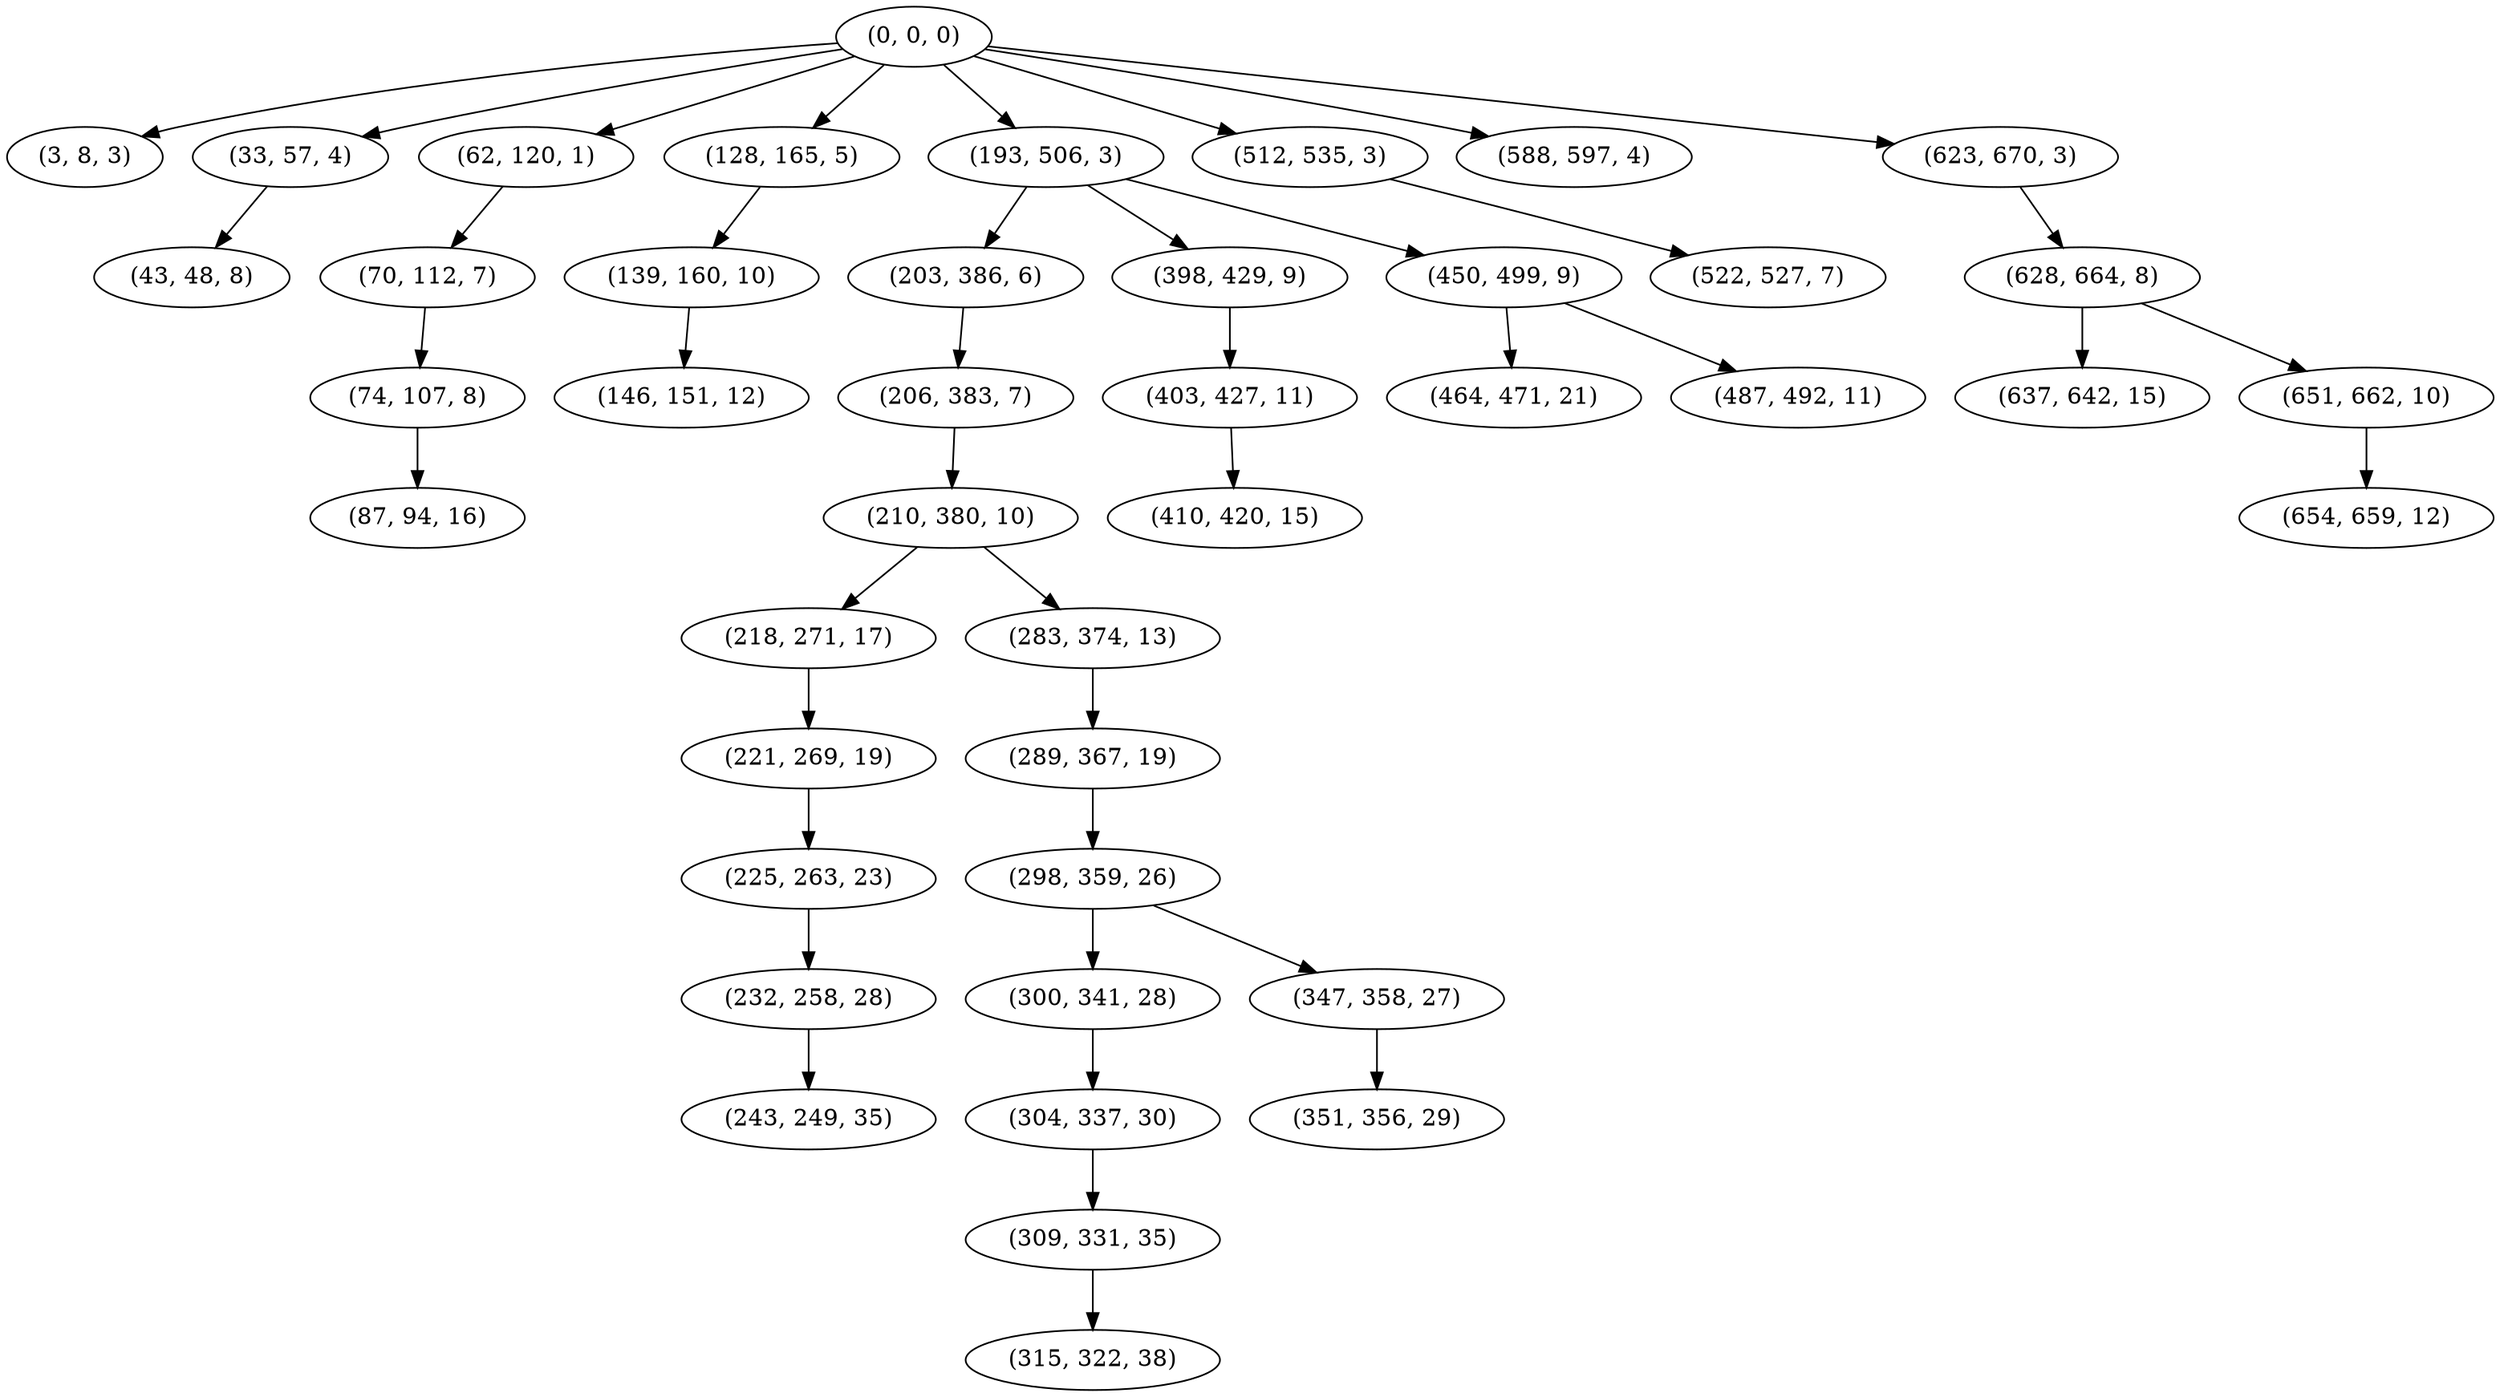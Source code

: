 digraph tree {
    "(0, 0, 0)";
    "(3, 8, 3)";
    "(33, 57, 4)";
    "(43, 48, 8)";
    "(62, 120, 1)";
    "(70, 112, 7)";
    "(74, 107, 8)";
    "(87, 94, 16)";
    "(128, 165, 5)";
    "(139, 160, 10)";
    "(146, 151, 12)";
    "(193, 506, 3)";
    "(203, 386, 6)";
    "(206, 383, 7)";
    "(210, 380, 10)";
    "(218, 271, 17)";
    "(221, 269, 19)";
    "(225, 263, 23)";
    "(232, 258, 28)";
    "(243, 249, 35)";
    "(283, 374, 13)";
    "(289, 367, 19)";
    "(298, 359, 26)";
    "(300, 341, 28)";
    "(304, 337, 30)";
    "(309, 331, 35)";
    "(315, 322, 38)";
    "(347, 358, 27)";
    "(351, 356, 29)";
    "(398, 429, 9)";
    "(403, 427, 11)";
    "(410, 420, 15)";
    "(450, 499, 9)";
    "(464, 471, 21)";
    "(487, 492, 11)";
    "(512, 535, 3)";
    "(522, 527, 7)";
    "(588, 597, 4)";
    "(623, 670, 3)";
    "(628, 664, 8)";
    "(637, 642, 15)";
    "(651, 662, 10)";
    "(654, 659, 12)";
    "(0, 0, 0)" -> "(3, 8, 3)";
    "(0, 0, 0)" -> "(33, 57, 4)";
    "(0, 0, 0)" -> "(62, 120, 1)";
    "(0, 0, 0)" -> "(128, 165, 5)";
    "(0, 0, 0)" -> "(193, 506, 3)";
    "(0, 0, 0)" -> "(512, 535, 3)";
    "(0, 0, 0)" -> "(588, 597, 4)";
    "(0, 0, 0)" -> "(623, 670, 3)";
    "(33, 57, 4)" -> "(43, 48, 8)";
    "(62, 120, 1)" -> "(70, 112, 7)";
    "(70, 112, 7)" -> "(74, 107, 8)";
    "(74, 107, 8)" -> "(87, 94, 16)";
    "(128, 165, 5)" -> "(139, 160, 10)";
    "(139, 160, 10)" -> "(146, 151, 12)";
    "(193, 506, 3)" -> "(203, 386, 6)";
    "(193, 506, 3)" -> "(398, 429, 9)";
    "(193, 506, 3)" -> "(450, 499, 9)";
    "(203, 386, 6)" -> "(206, 383, 7)";
    "(206, 383, 7)" -> "(210, 380, 10)";
    "(210, 380, 10)" -> "(218, 271, 17)";
    "(210, 380, 10)" -> "(283, 374, 13)";
    "(218, 271, 17)" -> "(221, 269, 19)";
    "(221, 269, 19)" -> "(225, 263, 23)";
    "(225, 263, 23)" -> "(232, 258, 28)";
    "(232, 258, 28)" -> "(243, 249, 35)";
    "(283, 374, 13)" -> "(289, 367, 19)";
    "(289, 367, 19)" -> "(298, 359, 26)";
    "(298, 359, 26)" -> "(300, 341, 28)";
    "(298, 359, 26)" -> "(347, 358, 27)";
    "(300, 341, 28)" -> "(304, 337, 30)";
    "(304, 337, 30)" -> "(309, 331, 35)";
    "(309, 331, 35)" -> "(315, 322, 38)";
    "(347, 358, 27)" -> "(351, 356, 29)";
    "(398, 429, 9)" -> "(403, 427, 11)";
    "(403, 427, 11)" -> "(410, 420, 15)";
    "(450, 499, 9)" -> "(464, 471, 21)";
    "(450, 499, 9)" -> "(487, 492, 11)";
    "(512, 535, 3)" -> "(522, 527, 7)";
    "(623, 670, 3)" -> "(628, 664, 8)";
    "(628, 664, 8)" -> "(637, 642, 15)";
    "(628, 664, 8)" -> "(651, 662, 10)";
    "(651, 662, 10)" -> "(654, 659, 12)";
}
